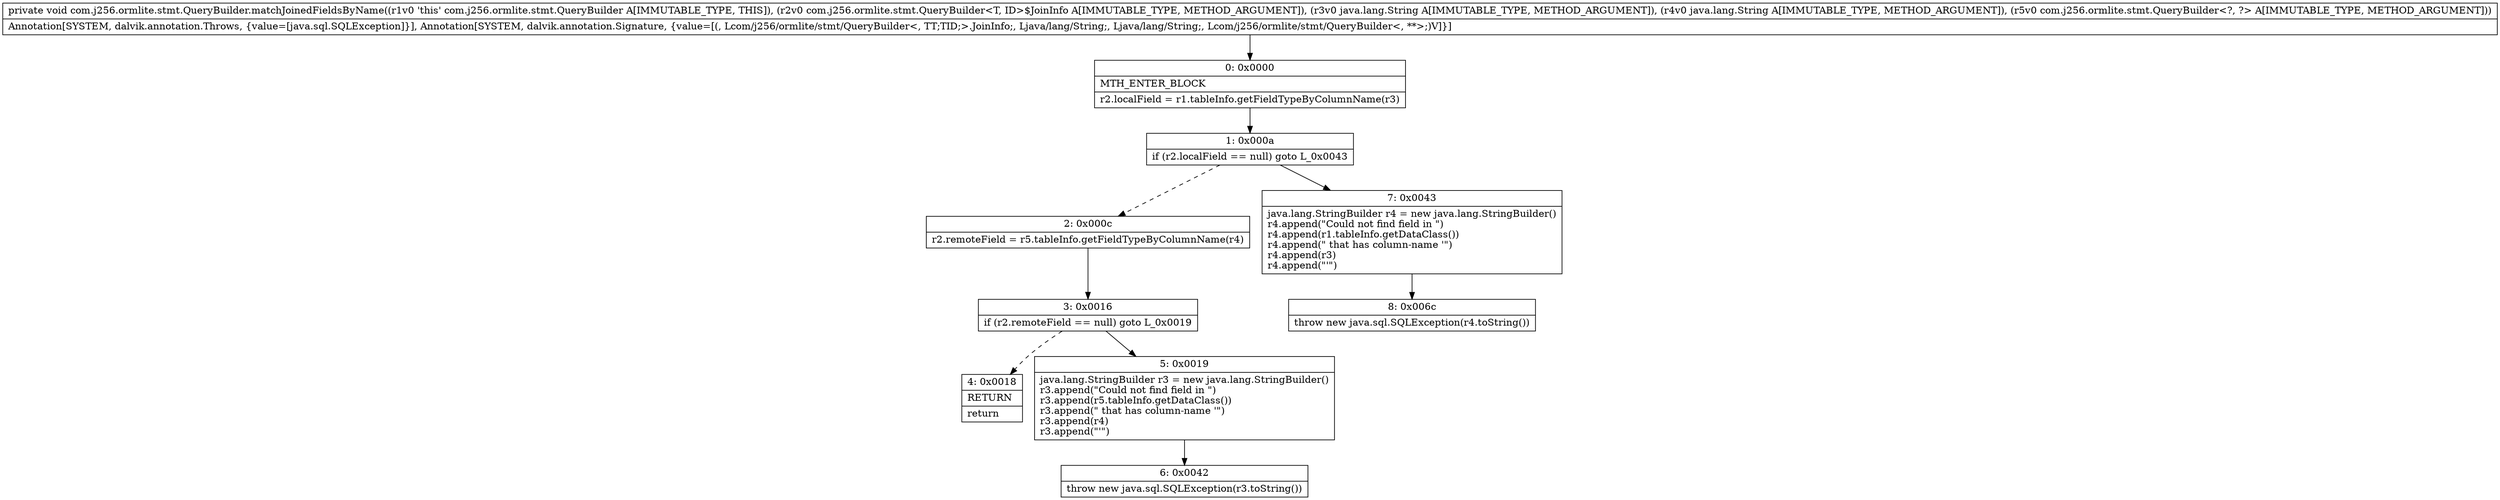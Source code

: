 digraph "CFG forcom.j256.ormlite.stmt.QueryBuilder.matchJoinedFieldsByName(Lcom\/j256\/ormlite\/stmt\/QueryBuilder$JoinInfo;Ljava\/lang\/String;Ljava\/lang\/String;Lcom\/j256\/ormlite\/stmt\/QueryBuilder;)V" {
Node_0 [shape=record,label="{0\:\ 0x0000|MTH_ENTER_BLOCK\l|r2.localField = r1.tableInfo.getFieldTypeByColumnName(r3)\l}"];
Node_1 [shape=record,label="{1\:\ 0x000a|if (r2.localField == null) goto L_0x0043\l}"];
Node_2 [shape=record,label="{2\:\ 0x000c|r2.remoteField = r5.tableInfo.getFieldTypeByColumnName(r4)\l}"];
Node_3 [shape=record,label="{3\:\ 0x0016|if (r2.remoteField == null) goto L_0x0019\l}"];
Node_4 [shape=record,label="{4\:\ 0x0018|RETURN\l|return\l}"];
Node_5 [shape=record,label="{5\:\ 0x0019|java.lang.StringBuilder r3 = new java.lang.StringBuilder()\lr3.append(\"Could not find field in \")\lr3.append(r5.tableInfo.getDataClass())\lr3.append(\" that has column\-name '\")\lr3.append(r4)\lr3.append(\"'\")\l}"];
Node_6 [shape=record,label="{6\:\ 0x0042|throw new java.sql.SQLException(r3.toString())\l}"];
Node_7 [shape=record,label="{7\:\ 0x0043|java.lang.StringBuilder r4 = new java.lang.StringBuilder()\lr4.append(\"Could not find field in \")\lr4.append(r1.tableInfo.getDataClass())\lr4.append(\" that has column\-name '\")\lr4.append(r3)\lr4.append(\"'\")\l}"];
Node_8 [shape=record,label="{8\:\ 0x006c|throw new java.sql.SQLException(r4.toString())\l}"];
MethodNode[shape=record,label="{private void com.j256.ormlite.stmt.QueryBuilder.matchJoinedFieldsByName((r1v0 'this' com.j256.ormlite.stmt.QueryBuilder A[IMMUTABLE_TYPE, THIS]), (r2v0 com.j256.ormlite.stmt.QueryBuilder\<T, ID\>$JoinInfo A[IMMUTABLE_TYPE, METHOD_ARGUMENT]), (r3v0 java.lang.String A[IMMUTABLE_TYPE, METHOD_ARGUMENT]), (r4v0 java.lang.String A[IMMUTABLE_TYPE, METHOD_ARGUMENT]), (r5v0 com.j256.ormlite.stmt.QueryBuilder\<?, ?\> A[IMMUTABLE_TYPE, METHOD_ARGUMENT]))  | Annotation[SYSTEM, dalvik.annotation.Throws, \{value=[java.sql.SQLException]\}], Annotation[SYSTEM, dalvik.annotation.Signature, \{value=[(, Lcom\/j256\/ormlite\/stmt\/QueryBuilder\<, TT;TID;\>.JoinInfo;, Ljava\/lang\/String;, Ljava\/lang\/String;, Lcom\/j256\/ormlite\/stmt\/QueryBuilder\<, **\>;)V]\}]\l}"];
MethodNode -> Node_0;
Node_0 -> Node_1;
Node_1 -> Node_2[style=dashed];
Node_1 -> Node_7;
Node_2 -> Node_3;
Node_3 -> Node_4[style=dashed];
Node_3 -> Node_5;
Node_5 -> Node_6;
Node_7 -> Node_8;
}

